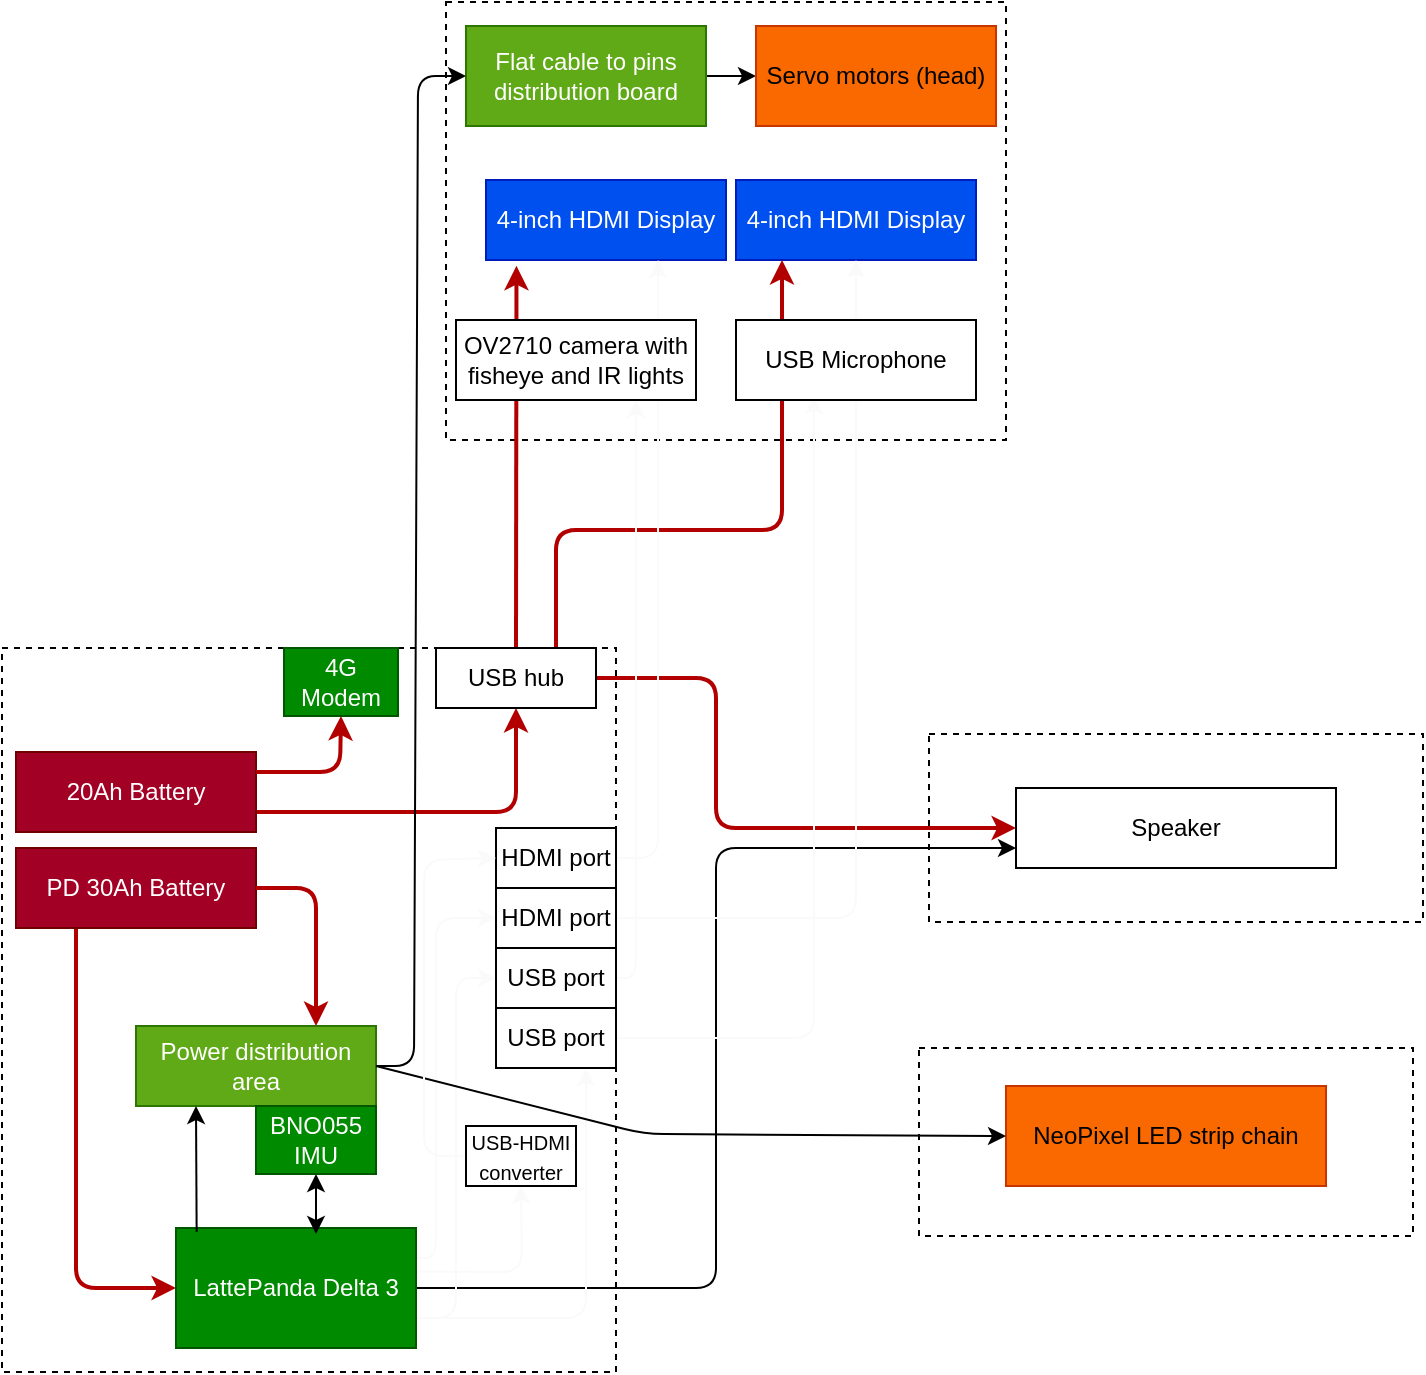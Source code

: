 <mxfile>
    <diagram id="Yu2Rz-5dotqBiI_etyf0" name="Page-1">
        <mxGraphModel dx="706" dy="427" grid="0" gridSize="10" guides="1" tooltips="1" connect="1" arrows="1" fold="1" page="1" pageScale="1" pageWidth="850" pageHeight="1100" math="0" shadow="0">
            <root>
                <mxCell id="0"/>
                <mxCell id="1" parent="0"/>
                <mxCell id="142" value="" style="rounded=0;whiteSpace=wrap;html=1;dashed=1;" parent="1" vertex="1">
                    <mxGeometry x="526.5" y="531" width="247" height="94" as="geometry"/>
                </mxCell>
                <mxCell id="2" value="" style="rounded=0;whiteSpace=wrap;html=1;dashed=1;" parent="1" vertex="1">
                    <mxGeometry x="285" y="165" width="280" height="219" as="geometry"/>
                </mxCell>
                <mxCell id="11" style="edgeStyle=none;html=1;exitX=1;exitY=0.5;exitDx=0;exitDy=0;" parent="1" source="4" target="6" edge="1">
                    <mxGeometry relative="1" as="geometry"/>
                </mxCell>
                <mxCell id="4" value="Flat cable to pins distribution board" style="rounded=0;whiteSpace=wrap;html=1;fillColor=#60a917;fontColor=#ffffff;strokeColor=#2D7600;" parent="1" vertex="1">
                    <mxGeometry x="295" y="177" width="120" height="50" as="geometry"/>
                </mxCell>
                <mxCell id="6" value="Servo motors (head)" style="rounded=0;whiteSpace=wrap;html=1;fillColor=#fa6800;fontColor=#000000;strokeColor=#C73500;" parent="1" vertex="1">
                    <mxGeometry x="440" y="177" width="120" height="50" as="geometry"/>
                </mxCell>
                <mxCell id="14" value="4-inch HDMI Display" style="rounded=0;whiteSpace=wrap;html=1;fillColor=#0050ef;fontColor=#ffffff;strokeColor=#001DBC;" parent="1" vertex="1">
                    <mxGeometry x="430" y="254" width="120" height="40" as="geometry"/>
                </mxCell>
                <mxCell id="15" value="" style="rounded=0;whiteSpace=wrap;html=1;dashed=1;" parent="1" vertex="1">
                    <mxGeometry x="63" y="488" width="307" height="362" as="geometry"/>
                </mxCell>
                <mxCell id="16" value="" style="rounded=0;whiteSpace=wrap;html=1;dashed=1;" parent="1" vertex="1">
                    <mxGeometry x="521.5" y="688" width="247" height="94" as="geometry"/>
                </mxCell>
                <mxCell id="31" style="edgeStyle=none;html=1;exitX=0.25;exitY=1;exitDx=0;exitDy=0;entryX=0;entryY=0.5;entryDx=0;entryDy=0;startArrow=none;fillColor=#e51400;strokeColor=#B20000;strokeWidth=2;" parent="1" source="17" target="19" edge="1">
                    <mxGeometry relative="1" as="geometry">
                        <Array as="points">
                            <mxPoint x="100" y="808"/>
                        </Array>
                        <mxPoint x="110" y="743" as="sourcePoint"/>
                    </mxGeometry>
                </mxCell>
                <mxCell id="17" value="PD 30Ah Battery" style="rounded=0;whiteSpace=wrap;html=1;fillColor=#a20025;fontColor=#ffffff;strokeColor=#6F0000;" parent="1" vertex="1">
                    <mxGeometry x="70" y="588" width="120" height="40" as="geometry"/>
                </mxCell>
                <mxCell id="109" style="edgeStyle=none;html=1;exitX=1;exitY=0.75;exitDx=0;exitDy=0;entryX=0.5;entryY=1;entryDx=0;entryDy=0;strokeColor=#B20000;strokeWidth=2;startArrow=none;startFill=0;fillColor=#e51400;" parent="1" source="18" target="108" edge="1">
                    <mxGeometry relative="1" as="geometry">
                        <Array as="points">
                            <mxPoint x="320" y="570"/>
                        </Array>
                    </mxGeometry>
                </mxCell>
                <mxCell id="18" value="20Ah Battery" style="rounded=0;whiteSpace=wrap;html=1;fillColor=#a20025;fontColor=#ffffff;strokeColor=#6F0000;" parent="1" vertex="1">
                    <mxGeometry x="70" y="540" width="120" height="40" as="geometry"/>
                </mxCell>
                <mxCell id="25" style="edgeStyle=none;html=1;exitX=1;exitY=0.5;exitDx=0;exitDy=0;entryX=0;entryY=0.75;entryDx=0;entryDy=0;" parent="1" source="19" target="22" edge="1">
                    <mxGeometry relative="1" as="geometry">
                        <mxPoint x="430.0" y="588" as="targetPoint"/>
                        <Array as="points">
                            <mxPoint x="420" y="808"/>
                            <mxPoint x="420" y="588"/>
                        </Array>
                    </mxGeometry>
                </mxCell>
                <mxCell id="131" style="edgeStyle=none;html=1;exitX=1;exitY=0.25;exitDx=0;exitDy=0;entryX=0;entryY=0.5;entryDx=0;entryDy=0;strokeColor=#FAFAFA;strokeWidth=1;startArrow=none;startFill=0;" parent="1" source="19" target="114" edge="1">
                    <mxGeometry relative="1" as="geometry">
                        <Array as="points">
                            <mxPoint x="280" y="793"/>
                            <mxPoint x="280" y="623"/>
                        </Array>
                    </mxGeometry>
                </mxCell>
                <mxCell id="133" style="edgeStyle=none;html=1;exitX=1;exitY=0.362;exitDx=0;exitDy=0;entryX=0.5;entryY=1;entryDx=0;entryDy=0;strokeColor=#FAFAFA;strokeWidth=1;fontSize=8;startArrow=none;startFill=0;exitPerimeter=0;" parent="1" source="19" target="132" edge="1">
                    <mxGeometry relative="1" as="geometry">
                        <Array as="points">
                            <mxPoint x="323" y="800"/>
                        </Array>
                    </mxGeometry>
                </mxCell>
                <mxCell id="136" style="edgeStyle=none;html=1;exitX=1;exitY=0.75;exitDx=0;exitDy=0;entryX=0;entryY=0.5;entryDx=0;entryDy=0;strokeColor=#FAFAFA;strokeWidth=1;fontSize=8;startArrow=none;startFill=0;" parent="1" source="19" target="118" edge="1">
                    <mxGeometry relative="1" as="geometry">
                        <Array as="points">
                            <mxPoint x="290" y="823"/>
                            <mxPoint x="290" y="653"/>
                        </Array>
                    </mxGeometry>
                </mxCell>
                <mxCell id="138" style="edgeStyle=none;html=1;exitX=1;exitY=0.75;exitDx=0;exitDy=0;entryX=0.75;entryY=1;entryDx=0;entryDy=0;strokeColor=#FAFAFA;strokeWidth=1;fontSize=8;startArrow=none;startFill=0;" parent="1" source="19" target="119" edge="1">
                    <mxGeometry relative="1" as="geometry">
                        <Array as="points">
                            <mxPoint x="355" y="823"/>
                        </Array>
                    </mxGeometry>
                </mxCell>
                <mxCell id="19" value="LattePanda Delta 3" style="rounded=0;whiteSpace=wrap;html=1;fillColor=#008a00;fontColor=#ffffff;strokeColor=#005700;" parent="1" vertex="1">
                    <mxGeometry x="150" y="778" width="120" height="60" as="geometry"/>
                </mxCell>
                <mxCell id="47" style="edgeStyle=none;html=1;exitX=1;exitY=0.5;exitDx=0;exitDy=0;entryX=0;entryY=0.5;entryDx=0;entryDy=0;" parent="1" source="26" target="4" edge="1">
                    <mxGeometry relative="1" as="geometry">
                        <Array as="points">
                            <mxPoint x="269" y="697"/>
                            <mxPoint x="271" y="202"/>
                        </Array>
                        <mxPoint x="280" y="238" as="targetPoint"/>
                    </mxGeometry>
                </mxCell>
                <mxCell id="26" value="Power distribution area" style="rounded=0;whiteSpace=wrap;html=1;fillColor=#60a917;fontColor=#ffffff;strokeColor=#2D7600;" parent="1" vertex="1">
                    <mxGeometry x="130" y="677" width="120" height="40" as="geometry"/>
                </mxCell>
                <mxCell id="13" value="4-inch HDMI Display" style="rounded=0;whiteSpace=wrap;html=1;fillColor=#0050ef;fontColor=#ffffff;strokeColor=#001DBC;" parent="1" vertex="1">
                    <mxGeometry x="305" y="254" width="120" height="40" as="geometry"/>
                </mxCell>
                <mxCell id="56" style="edgeStyle=none;html=1;exitX=1;exitY=0.5;exitDx=0;exitDy=0;fillColor=#e51400;strokeColor=#B20000;strokeWidth=2;entryX=0.75;entryY=0;entryDx=0;entryDy=0;" parent="1" source="17" target="26" edge="1">
                    <mxGeometry relative="1" as="geometry">
                        <mxPoint x="240" y="658" as="targetPoint"/>
                        <mxPoint x="240.22" y="608.69" as="sourcePoint"/>
                        <Array as="points">
                            <mxPoint x="220" y="608"/>
                        </Array>
                    </mxGeometry>
                </mxCell>
                <mxCell id="65" style="edgeStyle=none;html=1;exitX=0.5;exitY=0;exitDx=0;exitDy=0;entryX=0.127;entryY=1.073;entryDx=0;entryDy=0;fillColor=#e51400;strokeColor=#B20000;strokeWidth=2;entryPerimeter=0;" parent="1" source="108" target="13" edge="1">
                    <mxGeometry relative="1" as="geometry">
                        <Array as="points"/>
                    </mxGeometry>
                </mxCell>
                <mxCell id="66" style="edgeStyle=none;html=1;exitX=0.75;exitY=0;exitDx=0;exitDy=0;fillColor=#e51400;strokeColor=#B20000;strokeWidth=2;" parent="1" source="108" edge="1">
                    <mxGeometry relative="1" as="geometry">
                        <Array as="points">
                            <mxPoint x="340" y="429"/>
                            <mxPoint x="453" y="429"/>
                        </Array>
                        <mxPoint x="453" y="294" as="targetPoint"/>
                    </mxGeometry>
                </mxCell>
                <mxCell id="67" style="edgeStyle=none;html=1;exitX=1;exitY=0.5;exitDx=0;exitDy=0;entryX=0;entryY=0.5;entryDx=0;entryDy=0;fillColor=#e51400;strokeColor=#B20000;strokeWidth=2;" parent="1" source="108" target="22" edge="1">
                    <mxGeometry relative="1" as="geometry">
                        <Array as="points">
                            <mxPoint x="420" y="503"/>
                            <mxPoint x="420" y="578"/>
                        </Array>
                    </mxGeometry>
                </mxCell>
                <mxCell id="73" value="NeoPixel LED strip chain" style="rounded=0;whiteSpace=wrap;html=1;fillColor=#fa6800;fontColor=#000000;strokeColor=#C73500;" parent="1" vertex="1">
                    <mxGeometry x="565" y="707" width="160" height="50" as="geometry"/>
                </mxCell>
                <mxCell id="74" style="edgeStyle=none;html=1;exitX=1;exitY=0.5;exitDx=0;exitDy=0;entryX=0;entryY=0.5;entryDx=0;entryDy=0;" parent="1" source="26" target="73" edge="1">
                    <mxGeometry relative="1" as="geometry">
                        <mxPoint x="580" y="598" as="targetPoint"/>
                        <Array as="points">
                            <mxPoint x="384" y="731"/>
                        </Array>
                        <mxPoint x="280" y="788" as="sourcePoint"/>
                    </mxGeometry>
                </mxCell>
                <mxCell id="79" style="edgeStyle=none;html=1;exitX=0.5;exitY=1;exitDx=0;exitDy=0;startArrow=classic;startFill=1;" parent="1" source="76" edge="1">
                    <mxGeometry relative="1" as="geometry">
                        <mxPoint x="240" y="768" as="sourcePoint"/>
                        <mxPoint x="220" y="781" as="targetPoint"/>
                    </mxGeometry>
                </mxCell>
                <mxCell id="76" value="BNO055 IMU" style="rounded=0;whiteSpace=wrap;html=1;fillColor=#008a00;fontColor=#ffffff;strokeColor=#005700;" parent="1" vertex="1">
                    <mxGeometry x="190" y="717" width="60" height="34" as="geometry"/>
                </mxCell>
                <mxCell id="78" style="edgeStyle=none;html=1;exitX=0.086;exitY=0.031;exitDx=0;exitDy=0;entryX=0.25;entryY=1;entryDx=0;entryDy=0;exitPerimeter=0;" parent="1" source="19" target="26" edge="1">
                    <mxGeometry relative="1" as="geometry"/>
                </mxCell>
                <mxCell id="108" value="USB hub" style="rounded=0;whiteSpace=wrap;html=1;" parent="1" vertex="1">
                    <mxGeometry x="280" y="488" width="80" height="30" as="geometry"/>
                </mxCell>
                <mxCell id="120" style="edgeStyle=none;html=1;exitX=1;exitY=0.5;exitDx=0;exitDy=0;entryX=0.717;entryY=1;entryDx=0;entryDy=0;strokeColor=#FAFAFA;strokeWidth=1;startArrow=none;startFill=0;entryPerimeter=0;" parent="1" source="112" target="13" edge="1">
                    <mxGeometry relative="1" as="geometry">
                        <Array as="points">
                            <mxPoint x="391" y="593"/>
                        </Array>
                    </mxGeometry>
                </mxCell>
                <mxCell id="112" value="HDMI port" style="rounded=0;whiteSpace=wrap;html=1;" parent="1" vertex="1">
                    <mxGeometry x="310" y="578" width="60" height="30" as="geometry"/>
                </mxCell>
                <mxCell id="121" style="edgeStyle=none;html=1;exitX=1;exitY=0.5;exitDx=0;exitDy=0;entryX=0.5;entryY=1;entryDx=0;entryDy=0;strokeColor=#FAFAFA;strokeWidth=1;startArrow=none;startFill=0;" parent="1" source="114" target="14" edge="1">
                    <mxGeometry relative="1" as="geometry">
                        <Array as="points">
                            <mxPoint x="490" y="623"/>
                        </Array>
                    </mxGeometry>
                </mxCell>
                <mxCell id="114" value="HDMI port" style="rounded=0;whiteSpace=wrap;html=1;" parent="1" vertex="1">
                    <mxGeometry x="310" y="608" width="60" height="30" as="geometry"/>
                </mxCell>
                <mxCell id="139" style="edgeStyle=none;html=1;exitX=1;exitY=0.5;exitDx=0;exitDy=0;entryX=0.75;entryY=1;entryDx=0;entryDy=0;strokeColor=#FAFAFA;strokeWidth=1;fontSize=8;startArrow=none;startFill=0;" parent="1" source="118" target="8" edge="1">
                    <mxGeometry relative="1" as="geometry">
                        <Array as="points">
                            <mxPoint x="380" y="653"/>
                        </Array>
                    </mxGeometry>
                </mxCell>
                <mxCell id="118" value="USB port" style="rounded=0;whiteSpace=wrap;html=1;" parent="1" vertex="1">
                    <mxGeometry x="310" y="638" width="60" height="30" as="geometry"/>
                </mxCell>
                <mxCell id="141" style="edgeStyle=none;html=1;exitX=1;exitY=0.5;exitDx=0;exitDy=0;strokeColor=#FAFAFA;strokeWidth=1;fontSize=8;startArrow=none;startFill=0;" parent="1" source="119" edge="1">
                    <mxGeometry relative="1" as="geometry">
                        <Array as="points">
                            <mxPoint x="469" y="683"/>
                        </Array>
                        <mxPoint x="469" y="362" as="targetPoint"/>
                    </mxGeometry>
                </mxCell>
                <mxCell id="119" value="USB port" style="rounded=0;whiteSpace=wrap;html=1;" parent="1" vertex="1">
                    <mxGeometry x="310" y="668" width="60" height="30" as="geometry"/>
                </mxCell>
                <mxCell id="8" value="OV2710 camera with fisheye and IR lights" style="rounded=0;whiteSpace=wrap;html=1;" parent="1" vertex="1">
                    <mxGeometry x="290" y="324" width="120" height="40" as="geometry"/>
                </mxCell>
                <mxCell id="5" value="USB Microphone" style="rounded=0;whiteSpace=wrap;html=1;" parent="1" vertex="1">
                    <mxGeometry x="430" y="324" width="120" height="40" as="geometry"/>
                </mxCell>
                <mxCell id="134" style="edgeStyle=none;html=1;exitX=0;exitY=0.5;exitDx=0;exitDy=0;entryX=0;entryY=0.5;entryDx=0;entryDy=0;strokeColor=#FAFAFA;strokeWidth=1;fontSize=8;startArrow=none;startFill=0;" parent="1" source="132" target="112" edge="1">
                    <mxGeometry relative="1" as="geometry">
                        <Array as="points">
                            <mxPoint x="274" y="742"/>
                            <mxPoint x="274" y="594"/>
                        </Array>
                    </mxGeometry>
                </mxCell>
                <mxCell id="132" value="&lt;font style=&quot;font-size: 10px;&quot;&gt;USB-HDMI converter&lt;/font&gt;" style="rounded=0;whiteSpace=wrap;html=1;" parent="1" vertex="1">
                    <mxGeometry x="295" y="727" width="55" height="30" as="geometry"/>
                </mxCell>
                <mxCell id="22" value="&lt;font style=&quot;&quot;&gt;Speaker&lt;/font&gt;" style="rounded=0;whiteSpace=wrap;html=1;" parent="1" vertex="1">
                    <mxGeometry x="570" y="558" width="160" height="40" as="geometry"/>
                </mxCell>
                <mxCell id="144" value="4G Modem" style="rounded=0;whiteSpace=wrap;html=1;fillColor=#008a00;fontColor=#ffffff;strokeColor=#005700;" parent="1" vertex="1">
                    <mxGeometry x="204" y="488" width="57" height="34" as="geometry"/>
                </mxCell>
                <mxCell id="145" style="edgeStyle=none;html=1;exitX=1;exitY=0.25;exitDx=0;exitDy=0;entryX=0.5;entryY=1;entryDx=0;entryDy=0;strokeColor=#B20000;strokeWidth=2;startArrow=none;startFill=0;fillColor=#e51400;" parent="1" source="18" target="144" edge="1">
                    <mxGeometry relative="1" as="geometry">
                        <Array as="points">
                            <mxPoint x="232" y="550"/>
                        </Array>
                        <mxPoint x="200" y="580" as="sourcePoint"/>
                        <mxPoint x="330" y="528" as="targetPoint"/>
                    </mxGeometry>
                </mxCell>
            </root>
        </mxGraphModel>
    </diagram>
</mxfile>